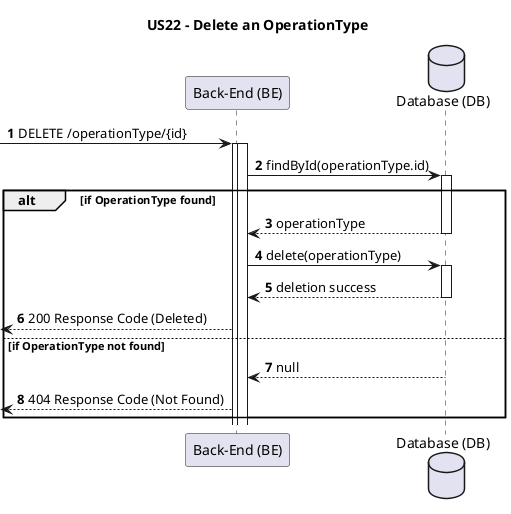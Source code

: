 @startuml
'https://plantuml.com/sequence-diagram

title US22 - Delete an OperationType

autonumber

participant "Back-End (BE)" as sys
database "Database (DB)" as db

-> sys +: DELETE /operationType/{id}

activate sys

sys -> db : findById(operationType.id)
activate db
alt if OperationType found
    db --> sys : operationType
    deactivate db
    sys -> db : delete(operationType)
    activate db
    db --> sys : deletion success
    deactivate db
    <-- sys : 200 Response Code (Deleted)
else if OperationType not found
    db --> sys : null
    deactivate db
    <-- sys : 404 Response Code (Not Found)
end

@enduml
